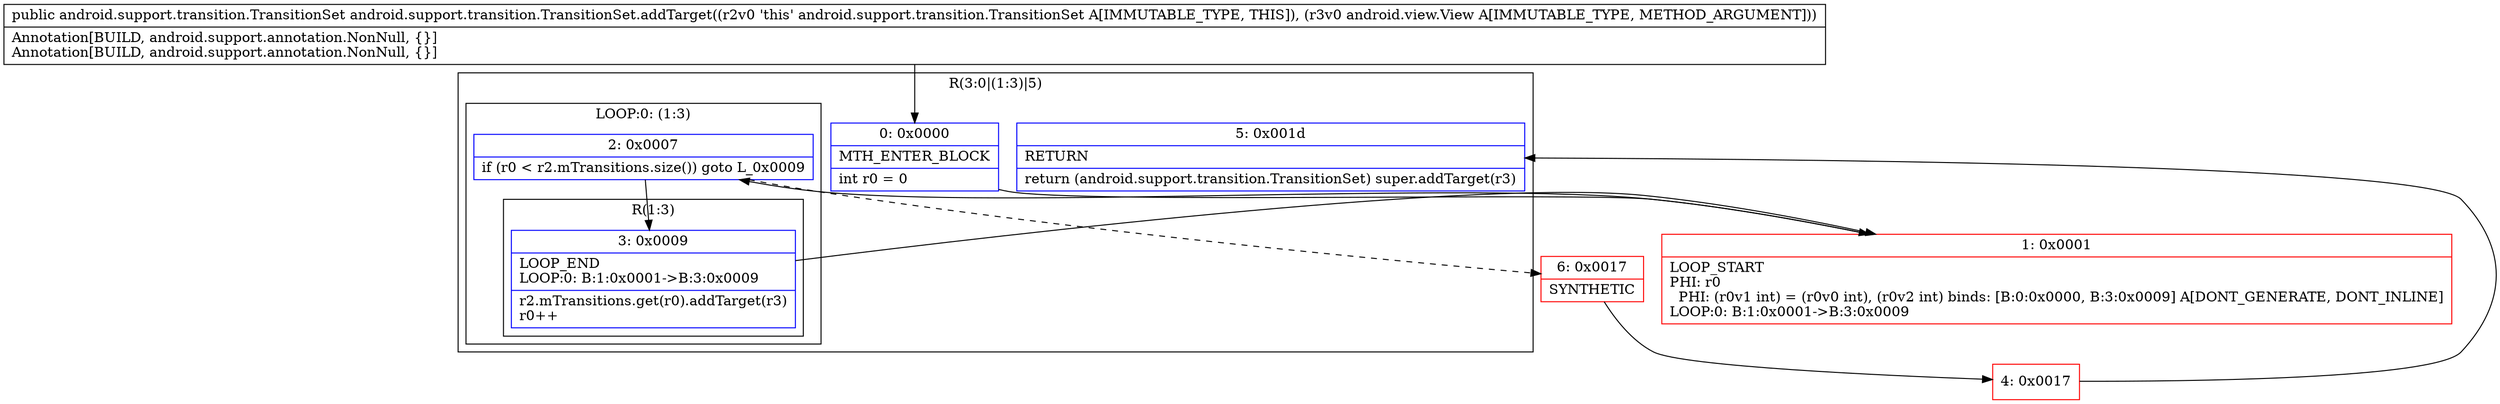 digraph "CFG forandroid.support.transition.TransitionSet.addTarget(Landroid\/view\/View;)Landroid\/support\/transition\/TransitionSet;" {
subgraph cluster_Region_489991704 {
label = "R(3:0|(1:3)|5)";
node [shape=record,color=blue];
Node_0 [shape=record,label="{0\:\ 0x0000|MTH_ENTER_BLOCK\l|int r0 = 0\l}"];
subgraph cluster_LoopRegion_240267427 {
label = "LOOP:0: (1:3)";
node [shape=record,color=blue];
Node_2 [shape=record,label="{2\:\ 0x0007|if (r0 \< r2.mTransitions.size()) goto L_0x0009\l}"];
subgraph cluster_Region_136321144 {
label = "R(1:3)";
node [shape=record,color=blue];
Node_3 [shape=record,label="{3\:\ 0x0009|LOOP_END\lLOOP:0: B:1:0x0001\-\>B:3:0x0009\l|r2.mTransitions.get(r0).addTarget(r3)\lr0++\l}"];
}
}
Node_5 [shape=record,label="{5\:\ 0x001d|RETURN\l|return (android.support.transition.TransitionSet) super.addTarget(r3)\l}"];
}
Node_1 [shape=record,color=red,label="{1\:\ 0x0001|LOOP_START\lPHI: r0 \l  PHI: (r0v1 int) = (r0v0 int), (r0v2 int) binds: [B:0:0x0000, B:3:0x0009] A[DONT_GENERATE, DONT_INLINE]\lLOOP:0: B:1:0x0001\-\>B:3:0x0009\l}"];
Node_4 [shape=record,color=red,label="{4\:\ 0x0017}"];
Node_6 [shape=record,color=red,label="{6\:\ 0x0017|SYNTHETIC\l}"];
MethodNode[shape=record,label="{public android.support.transition.TransitionSet android.support.transition.TransitionSet.addTarget((r2v0 'this' android.support.transition.TransitionSet A[IMMUTABLE_TYPE, THIS]), (r3v0 android.view.View A[IMMUTABLE_TYPE, METHOD_ARGUMENT]))  | Annotation[BUILD, android.support.annotation.NonNull, \{\}]\lAnnotation[BUILD, android.support.annotation.NonNull, \{\}]\l}"];
MethodNode -> Node_0;
Node_0 -> Node_1;
Node_2 -> Node_3;
Node_2 -> Node_6[style=dashed];
Node_3 -> Node_1;
Node_1 -> Node_2;
Node_4 -> Node_5;
Node_6 -> Node_4;
}

